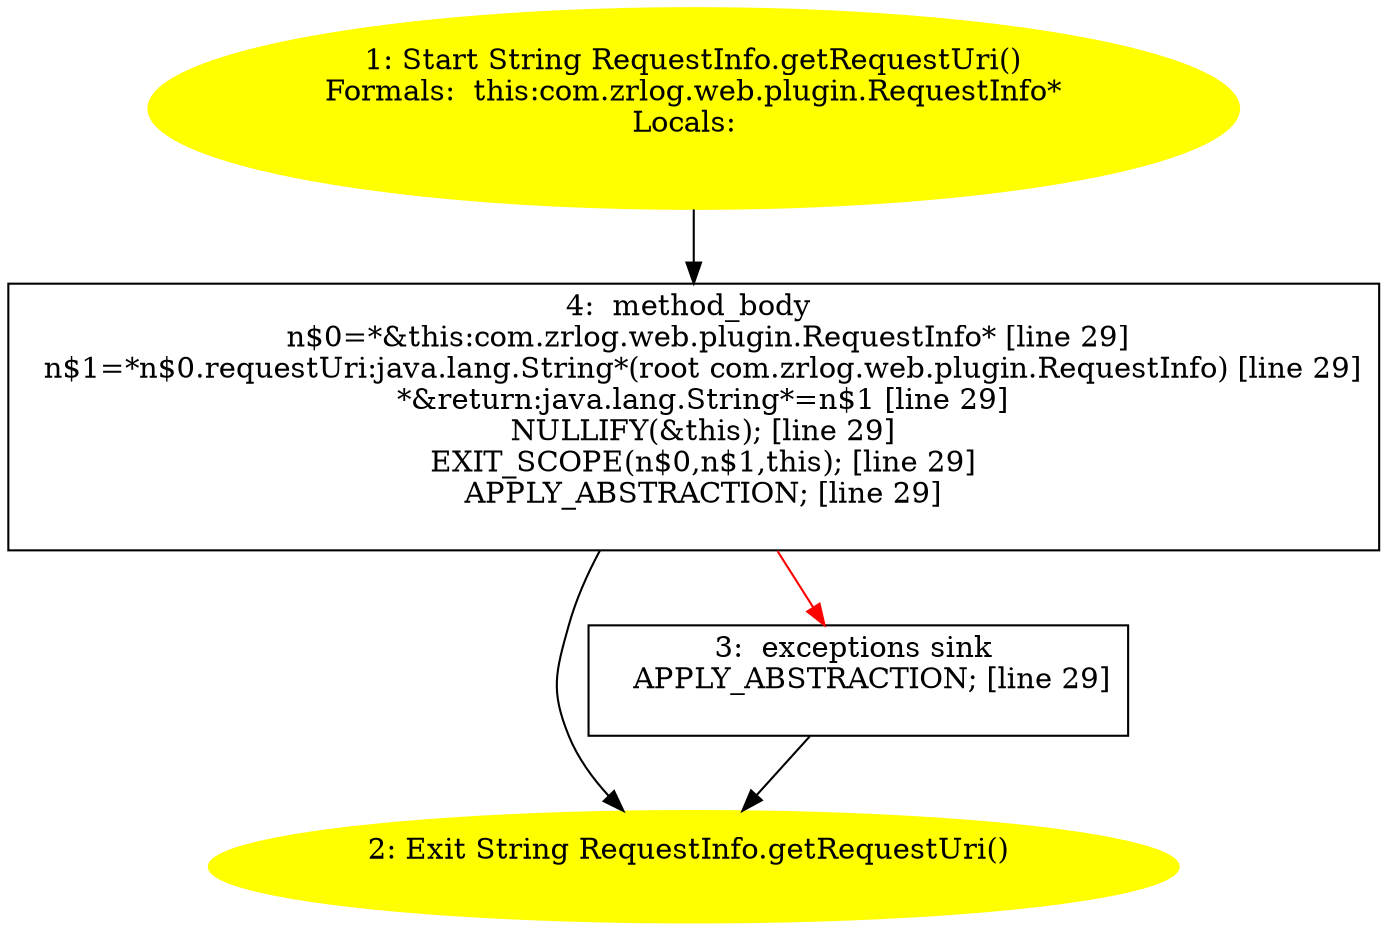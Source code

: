 /* @generated */
digraph cfg {
"com.zrlog.web.plugin.RequestInfo.getRequestUri():java.lang.String.4f9160a977c3e9064fa513597c061a41_1" [label="1: Start String RequestInfo.getRequestUri()\nFormals:  this:com.zrlog.web.plugin.RequestInfo*\nLocals:  \n  " color=yellow style=filled]
	

	 "com.zrlog.web.plugin.RequestInfo.getRequestUri():java.lang.String.4f9160a977c3e9064fa513597c061a41_1" -> "com.zrlog.web.plugin.RequestInfo.getRequestUri():java.lang.String.4f9160a977c3e9064fa513597c061a41_4" ;
"com.zrlog.web.plugin.RequestInfo.getRequestUri():java.lang.String.4f9160a977c3e9064fa513597c061a41_2" [label="2: Exit String RequestInfo.getRequestUri() \n  " color=yellow style=filled]
	

"com.zrlog.web.plugin.RequestInfo.getRequestUri():java.lang.String.4f9160a977c3e9064fa513597c061a41_3" [label="3:  exceptions sink \n   APPLY_ABSTRACTION; [line 29]\n " shape="box"]
	

	 "com.zrlog.web.plugin.RequestInfo.getRequestUri():java.lang.String.4f9160a977c3e9064fa513597c061a41_3" -> "com.zrlog.web.plugin.RequestInfo.getRequestUri():java.lang.String.4f9160a977c3e9064fa513597c061a41_2" ;
"com.zrlog.web.plugin.RequestInfo.getRequestUri():java.lang.String.4f9160a977c3e9064fa513597c061a41_4" [label="4:  method_body \n   n$0=*&this:com.zrlog.web.plugin.RequestInfo* [line 29]\n  n$1=*n$0.requestUri:java.lang.String*(root com.zrlog.web.plugin.RequestInfo) [line 29]\n  *&return:java.lang.String*=n$1 [line 29]\n  NULLIFY(&this); [line 29]\n  EXIT_SCOPE(n$0,n$1,this); [line 29]\n  APPLY_ABSTRACTION; [line 29]\n " shape="box"]
	

	 "com.zrlog.web.plugin.RequestInfo.getRequestUri():java.lang.String.4f9160a977c3e9064fa513597c061a41_4" -> "com.zrlog.web.plugin.RequestInfo.getRequestUri():java.lang.String.4f9160a977c3e9064fa513597c061a41_2" ;
	 "com.zrlog.web.plugin.RequestInfo.getRequestUri():java.lang.String.4f9160a977c3e9064fa513597c061a41_4" -> "com.zrlog.web.plugin.RequestInfo.getRequestUri():java.lang.String.4f9160a977c3e9064fa513597c061a41_3" [color="red" ];
}
